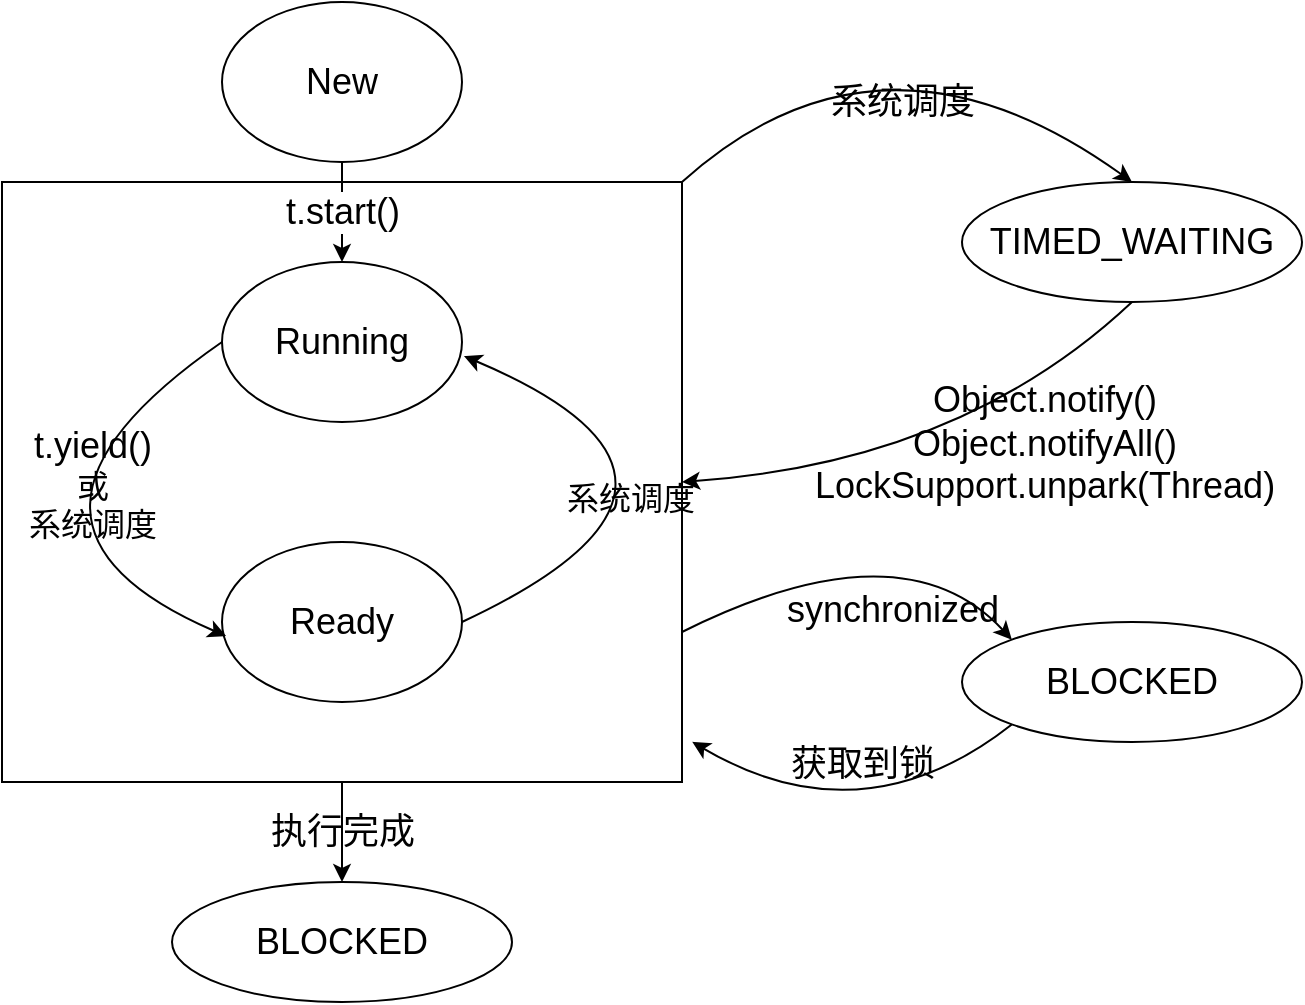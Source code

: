 <mxfile version="14.9.6" type="github">
  <diagram id="wkuXLtREneCwOUzyzkUJ" name="Page-1">
    <mxGraphModel dx="1359" dy="780" grid="1" gridSize="10" guides="1" tooltips="1" connect="1" arrows="1" fold="1" page="1" pageScale="1" pageWidth="1920" pageHeight="1200" math="0" shadow="0">
      <root>
        <mxCell id="0" />
        <mxCell id="1" parent="0" />
        <mxCell id="tVFLnHzWBaxxeH9vSnJw-9" value="" style="rounded=0;whiteSpace=wrap;html=1;" vertex="1" parent="1">
          <mxGeometry x="420" y="180" width="340" height="300" as="geometry" />
        </mxCell>
        <mxCell id="tVFLnHzWBaxxeH9vSnJw-1" value="&lt;font style=&quot;font-size: 18px&quot;&gt;New&lt;/font&gt;" style="ellipse;whiteSpace=wrap;html=1;" vertex="1" parent="1">
          <mxGeometry x="530" y="90" width="120" height="80" as="geometry" />
        </mxCell>
        <mxCell id="tVFLnHzWBaxxeH9vSnJw-2" value="&lt;font style=&quot;font-size: 18px&quot;&gt;Running&lt;/font&gt;" style="ellipse;whiteSpace=wrap;html=1;" vertex="1" parent="1">
          <mxGeometry x="530" y="220" width="120" height="80" as="geometry" />
        </mxCell>
        <mxCell id="tVFLnHzWBaxxeH9vSnJw-3" value="&lt;font style=&quot;font-size: 18px&quot;&gt;Ready&lt;/font&gt;" style="ellipse;whiteSpace=wrap;html=1;" vertex="1" parent="1">
          <mxGeometry x="530" y="360" width="120" height="80" as="geometry" />
        </mxCell>
        <mxCell id="tVFLnHzWBaxxeH9vSnJw-4" value="" style="curved=1;endArrow=classic;html=1;exitX=0;exitY=0.5;exitDx=0;exitDy=0;entryX=0.017;entryY=0.588;entryDx=0;entryDy=0;entryPerimeter=0;" edge="1" parent="1" source="tVFLnHzWBaxxeH9vSnJw-2" target="tVFLnHzWBaxxeH9vSnJw-3">
          <mxGeometry width="50" height="50" relative="1" as="geometry">
            <mxPoint x="660" y="420" as="sourcePoint" />
            <mxPoint x="780" y="500" as="targetPoint" />
            <Array as="points">
              <mxPoint x="400" y="350" />
            </Array>
          </mxGeometry>
        </mxCell>
        <mxCell id="tVFLnHzWBaxxeH9vSnJw-5" value="&lt;div&gt;&lt;font style=&quot;font-size: 18px&quot;&gt;t.yield()&lt;/font&gt;&lt;/div&gt;&lt;div&gt;&lt;font size=&quot;3&quot;&gt;或&lt;/font&gt;&lt;/div&gt;&lt;div&gt;&lt;font size=&quot;3&quot;&gt;系统调度&lt;/font&gt;&lt;br&gt;&lt;/div&gt;" style="edgeLabel;html=1;align=center;verticalAlign=middle;resizable=0;points=[];labelBackgroundColor=none;" vertex="1" connectable="0" parent="tVFLnHzWBaxxeH9vSnJw-4">
          <mxGeometry x="-0.373" y="21" relative="1" as="geometry">
            <mxPoint as="offset" />
          </mxGeometry>
        </mxCell>
        <mxCell id="tVFLnHzWBaxxeH9vSnJw-6" value="" style="curved=1;endArrow=classic;html=1;exitX=1;exitY=0.5;exitDx=0;exitDy=0;entryX=1.008;entryY=0.588;entryDx=0;entryDy=0;entryPerimeter=0;" edge="1" parent="1" source="tVFLnHzWBaxxeH9vSnJw-3" target="tVFLnHzWBaxxeH9vSnJw-2">
          <mxGeometry width="50" height="50" relative="1" as="geometry">
            <mxPoint x="540" y="270" as="sourcePoint" />
            <mxPoint x="542.04" y="417.04" as="targetPoint" />
            <Array as="points">
              <mxPoint x="800" y="330" />
            </Array>
          </mxGeometry>
        </mxCell>
        <mxCell id="tVFLnHzWBaxxeH9vSnJw-7" value="&lt;font size=&quot;3&quot;&gt;系统调度&lt;/font&gt;" style="edgeLabel;html=1;align=center;verticalAlign=middle;resizable=0;points=[];labelBackgroundColor=none;" vertex="1" connectable="0" parent="tVFLnHzWBaxxeH9vSnJw-6">
          <mxGeometry x="-0.373" y="21" relative="1" as="geometry">
            <mxPoint as="offset" />
          </mxGeometry>
        </mxCell>
        <mxCell id="tVFLnHzWBaxxeH9vSnJw-8" value="&lt;font style=&quot;font-size: 18px&quot;&gt;t.start()&lt;/font&gt;" style="endArrow=classic;html=1;exitX=0.5;exitY=1;exitDx=0;exitDy=0;entryX=0.5;entryY=0;entryDx=0;entryDy=0;" edge="1" parent="1" source="tVFLnHzWBaxxeH9vSnJw-1" target="tVFLnHzWBaxxeH9vSnJw-2">
          <mxGeometry width="50" height="50" relative="1" as="geometry">
            <mxPoint x="660" y="420" as="sourcePoint" />
            <mxPoint x="710" y="370" as="targetPoint" />
          </mxGeometry>
        </mxCell>
        <mxCell id="tVFLnHzWBaxxeH9vSnJw-10" value="&lt;font style=&quot;font-size: 18px&quot;&gt;TIMED_WAITING&lt;/font&gt;" style="ellipse;whiteSpace=wrap;html=1;" vertex="1" parent="1">
          <mxGeometry x="900" y="180" width="170" height="60" as="geometry" />
        </mxCell>
        <mxCell id="tVFLnHzWBaxxeH9vSnJw-11" value="" style="curved=1;endArrow=classic;html=1;exitX=1;exitY=0;exitDx=0;exitDy=0;entryX=0.5;entryY=0;entryDx=0;entryDy=0;" edge="1" parent="1" source="tVFLnHzWBaxxeH9vSnJw-9" target="tVFLnHzWBaxxeH9vSnJw-10">
          <mxGeometry width="50" height="50" relative="1" as="geometry">
            <mxPoint x="660" y="410" as="sourcePoint" />
            <mxPoint x="660.96" y="277.04" as="targetPoint" />
            <Array as="points">
              <mxPoint x="860" y="90" />
            </Array>
          </mxGeometry>
        </mxCell>
        <mxCell id="tVFLnHzWBaxxeH9vSnJw-12" value="&lt;font style=&quot;font-size: 18px&quot;&gt;系统调度&lt;/font&gt;" style="edgeLabel;html=1;align=center;verticalAlign=middle;resizable=0;points=[];labelBackgroundColor=none;" vertex="1" connectable="0" parent="tVFLnHzWBaxxeH9vSnJw-11">
          <mxGeometry x="-0.373" y="21" relative="1" as="geometry">
            <mxPoint x="57" y="36" as="offset" />
          </mxGeometry>
        </mxCell>
        <mxCell id="tVFLnHzWBaxxeH9vSnJw-13" value="" style="curved=1;endArrow=classic;html=1;exitX=0.5;exitY=1;exitDx=0;exitDy=0;entryX=1;entryY=0.5;entryDx=0;entryDy=0;" edge="1" parent="1" source="tVFLnHzWBaxxeH9vSnJw-10" target="tVFLnHzWBaxxeH9vSnJw-9">
          <mxGeometry width="50" height="50" relative="1" as="geometry">
            <mxPoint x="770" y="190" as="sourcePoint" />
            <mxPoint x="970" y="190" as="targetPoint" />
            <Array as="points">
              <mxPoint x="900" y="320" />
            </Array>
          </mxGeometry>
        </mxCell>
        <mxCell id="tVFLnHzWBaxxeH9vSnJw-14" value="&lt;div&gt;&lt;font style=&quot;font-size: 18px&quot;&gt;Object.notify()&lt;/font&gt;&lt;/div&gt;&lt;div&gt;&lt;font style=&quot;font-size: 18px&quot;&gt;Object.notifyAll()&lt;/font&gt;&lt;/div&gt;&lt;div&gt;&lt;font style=&quot;font-size: 18px&quot;&gt;LockSupport.unpark(Thread)&lt;br&gt;&lt;/font&gt;&lt;/div&gt;" style="edgeLabel;html=1;align=center;verticalAlign=middle;resizable=0;points=[];labelBackgroundColor=none;" vertex="1" connectable="0" parent="tVFLnHzWBaxxeH9vSnJw-13">
          <mxGeometry x="-0.373" y="21" relative="1" as="geometry">
            <mxPoint as="offset" />
          </mxGeometry>
        </mxCell>
        <mxCell id="tVFLnHzWBaxxeH9vSnJw-15" value="&lt;font style=&quot;font-size: 18px&quot;&gt;BLOCKED&lt;/font&gt;" style="ellipse;whiteSpace=wrap;html=1;" vertex="1" parent="1">
          <mxGeometry x="900" y="400" width="170" height="60" as="geometry" />
        </mxCell>
        <mxCell id="tVFLnHzWBaxxeH9vSnJw-16" value="" style="curved=1;endArrow=classic;html=1;exitX=1;exitY=0.75;exitDx=0;exitDy=0;entryX=0;entryY=0;entryDx=0;entryDy=0;" edge="1" parent="1" source="tVFLnHzWBaxxeH9vSnJw-9" target="tVFLnHzWBaxxeH9vSnJw-15">
          <mxGeometry width="50" height="50" relative="1" as="geometry">
            <mxPoint x="770" y="190" as="sourcePoint" />
            <mxPoint x="995" y="190" as="targetPoint" />
            <Array as="points">
              <mxPoint x="870" y="350" />
            </Array>
          </mxGeometry>
        </mxCell>
        <mxCell id="tVFLnHzWBaxxeH9vSnJw-17" value="&lt;font style=&quot;font-size: 18px&quot;&gt;synchronized&lt;/font&gt;" style="edgeLabel;html=1;align=center;verticalAlign=middle;resizable=0;points=[];labelBackgroundColor=none;" vertex="1" connectable="0" parent="tVFLnHzWBaxxeH9vSnJw-16">
          <mxGeometry x="-0.373" y="21" relative="1" as="geometry">
            <mxPoint x="57" y="36" as="offset" />
          </mxGeometry>
        </mxCell>
        <mxCell id="tVFLnHzWBaxxeH9vSnJw-18" value="" style="curved=1;endArrow=classic;html=1;exitX=0;exitY=1;exitDx=0;exitDy=0;entryX=1.015;entryY=0.933;entryDx=0;entryDy=0;entryPerimeter=0;" edge="1" parent="1" source="tVFLnHzWBaxxeH9vSnJw-15" target="tVFLnHzWBaxxeH9vSnJw-9">
          <mxGeometry width="50" height="50" relative="1" as="geometry">
            <mxPoint x="770" y="415" as="sourcePoint" />
            <mxPoint x="934.896" y="418.787" as="targetPoint" />
            <Array as="points">
              <mxPoint x="850" y="510" />
            </Array>
          </mxGeometry>
        </mxCell>
        <mxCell id="tVFLnHzWBaxxeH9vSnJw-19" value="&lt;font style=&quot;font-size: 18px&quot;&gt;获取到锁&lt;/font&gt;" style="edgeLabel;html=1;align=center;verticalAlign=middle;resizable=0;points=[];labelBackgroundColor=none;" vertex="1" connectable="0" parent="tVFLnHzWBaxxeH9vSnJw-18">
          <mxGeometry x="-0.373" y="21" relative="1" as="geometry">
            <mxPoint x="-40" y="-35" as="offset" />
          </mxGeometry>
        </mxCell>
        <mxCell id="tVFLnHzWBaxxeH9vSnJw-20" value="&lt;font style=&quot;font-size: 18px&quot;&gt;BLOCKED&lt;/font&gt;" style="ellipse;whiteSpace=wrap;html=1;" vertex="1" parent="1">
          <mxGeometry x="505" y="530" width="170" height="60" as="geometry" />
        </mxCell>
        <mxCell id="tVFLnHzWBaxxeH9vSnJw-21" value="&lt;font style=&quot;font-size: 18px&quot;&gt;执行完成&lt;/font&gt;" style="endArrow=classic;html=1;exitX=0.5;exitY=1;exitDx=0;exitDy=0;entryX=0.5;entryY=0;entryDx=0;entryDy=0;labelBackgroundColor=none;" edge="1" parent="1" source="tVFLnHzWBaxxeH9vSnJw-9" target="tVFLnHzWBaxxeH9vSnJw-20">
          <mxGeometry width="50" height="50" relative="1" as="geometry">
            <mxPoint x="660" y="420" as="sourcePoint" />
            <mxPoint x="710" y="370" as="targetPoint" />
          </mxGeometry>
        </mxCell>
      </root>
    </mxGraphModel>
  </diagram>
</mxfile>
